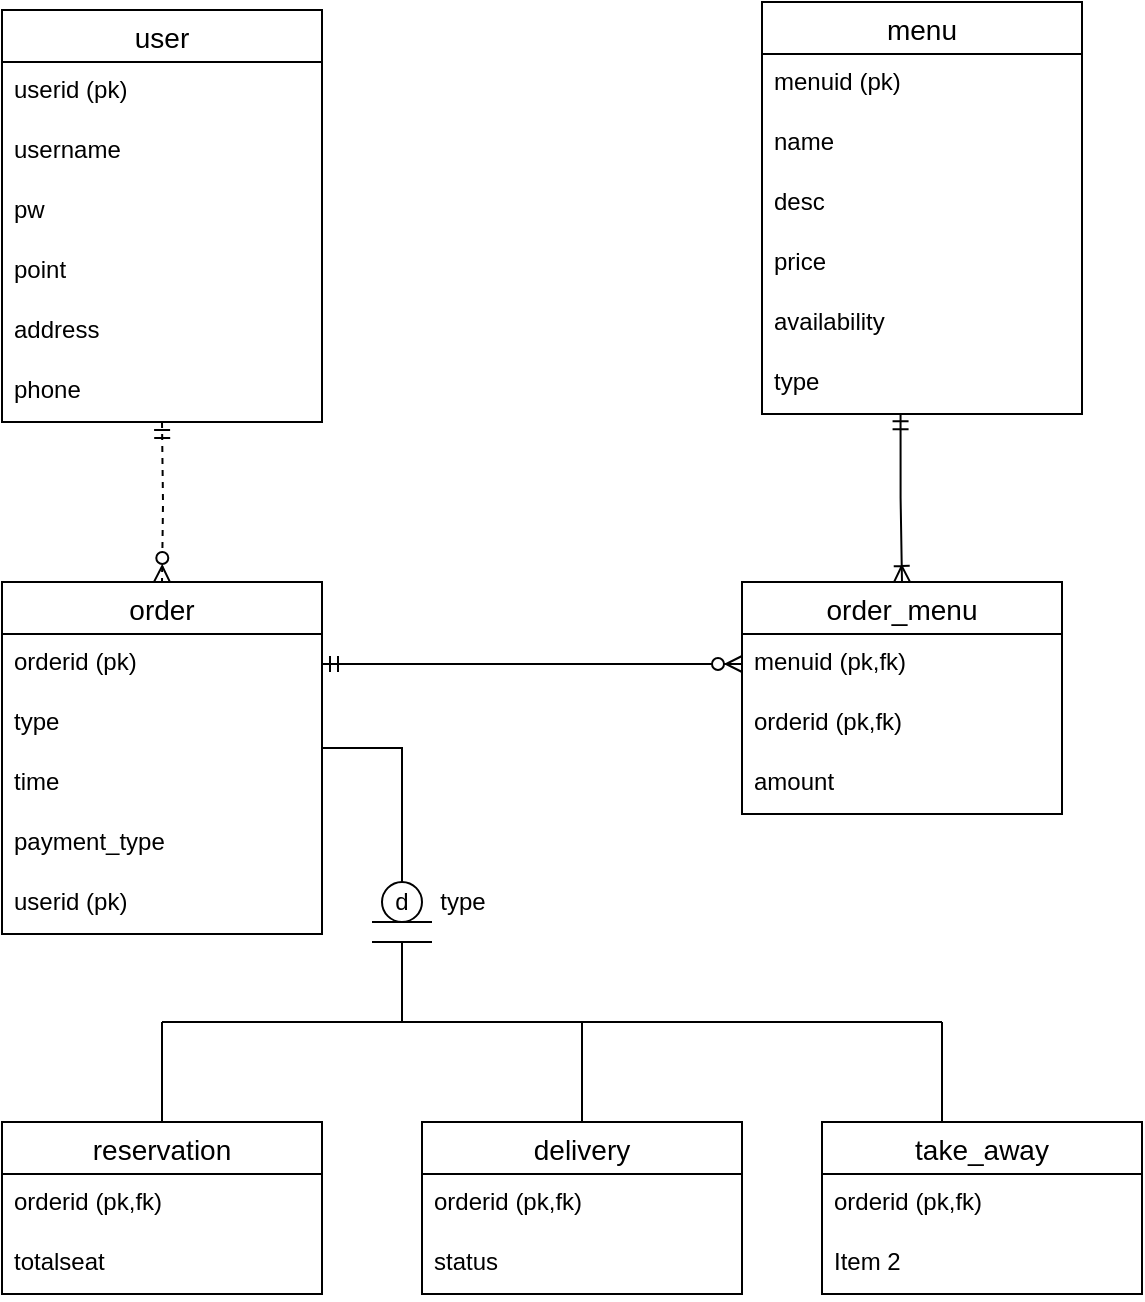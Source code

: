 <mxfile version="14.5.3" type="github">
  <diagram id="R2lEEEUBdFMjLlhIrx00" name="Page-1">
    <mxGraphModel dx="912" dy="484" grid="1" gridSize="10" guides="1" tooltips="1" connect="1" arrows="1" fold="1" page="1" pageScale="1" pageWidth="1100" pageHeight="1700" math="0" shadow="0" extFonts="Permanent Marker^https://fonts.googleapis.com/css?family=Permanent+Marker">
      <root>
        <mxCell id="0" />
        <mxCell id="1" parent="0" />
        <mxCell id="ZG8KZ2x1ncm2Nbnpb1sk-3" value="user" style="swimlane;fontStyle=0;childLayout=stackLayout;horizontal=1;startSize=26;horizontalStack=0;resizeParent=1;resizeParentMax=0;resizeLast=0;collapsible=1;marginBottom=0;align=center;fontSize=14;" parent="1" vertex="1">
          <mxGeometry x="120" y="124" width="160" height="206" as="geometry" />
        </mxCell>
        <mxCell id="ZG8KZ2x1ncm2Nbnpb1sk-4" value="userid (pk)" style="text;strokeColor=none;fillColor=none;spacingLeft=4;spacingRight=4;overflow=hidden;rotatable=0;points=[[0,0.5],[1,0.5]];portConstraint=eastwest;fontSize=12;" parent="ZG8KZ2x1ncm2Nbnpb1sk-3" vertex="1">
          <mxGeometry y="26" width="160" height="30" as="geometry" />
        </mxCell>
        <mxCell id="ZG8KZ2x1ncm2Nbnpb1sk-5" value="username" style="text;strokeColor=none;fillColor=none;spacingLeft=4;spacingRight=4;overflow=hidden;rotatable=0;points=[[0,0.5],[1,0.5]];portConstraint=eastwest;fontSize=12;" parent="ZG8KZ2x1ncm2Nbnpb1sk-3" vertex="1">
          <mxGeometry y="56" width="160" height="30" as="geometry" />
        </mxCell>
        <mxCell id="ZG8KZ2x1ncm2Nbnpb1sk-6" value="pw" style="text;strokeColor=none;fillColor=none;spacingLeft=4;spacingRight=4;overflow=hidden;rotatable=0;points=[[0,0.5],[1,0.5]];portConstraint=eastwest;fontSize=12;" parent="ZG8KZ2x1ncm2Nbnpb1sk-3" vertex="1">
          <mxGeometry y="86" width="160" height="30" as="geometry" />
        </mxCell>
        <mxCell id="ZG8KZ2x1ncm2Nbnpb1sk-7" value="point" style="text;strokeColor=none;fillColor=none;spacingLeft=4;spacingRight=4;overflow=hidden;rotatable=0;points=[[0,0.5],[1,0.5]];portConstraint=eastwest;fontSize=12;" parent="ZG8KZ2x1ncm2Nbnpb1sk-3" vertex="1">
          <mxGeometry y="116" width="160" height="30" as="geometry" />
        </mxCell>
        <mxCell id="ZG8KZ2x1ncm2Nbnpb1sk-8" value="address" style="text;strokeColor=none;fillColor=none;spacingLeft=4;spacingRight=4;overflow=hidden;rotatable=0;points=[[0,0.5],[1,0.5]];portConstraint=eastwest;fontSize=12;" parent="ZG8KZ2x1ncm2Nbnpb1sk-3" vertex="1">
          <mxGeometry y="146" width="160" height="30" as="geometry" />
        </mxCell>
        <mxCell id="ZG8KZ2x1ncm2Nbnpb1sk-9" value="phone" style="text;strokeColor=none;fillColor=none;spacingLeft=4;spacingRight=4;overflow=hidden;rotatable=0;points=[[0,0.5],[1,0.5]];portConstraint=eastwest;fontSize=12;" parent="ZG8KZ2x1ncm2Nbnpb1sk-3" vertex="1">
          <mxGeometry y="176" width="160" height="30" as="geometry" />
        </mxCell>
        <mxCell id="ZG8KZ2x1ncm2Nbnpb1sk-10" value="menu" style="swimlane;fontStyle=0;childLayout=stackLayout;horizontal=1;startSize=26;horizontalStack=0;resizeParent=1;resizeParentMax=0;resizeLast=0;collapsible=1;marginBottom=0;align=center;fontSize=14;" parent="1" vertex="1">
          <mxGeometry x="500" y="120" width="160" height="206" as="geometry" />
        </mxCell>
        <mxCell id="ZG8KZ2x1ncm2Nbnpb1sk-11" value="menuid (pk)" style="text;strokeColor=none;fillColor=none;spacingLeft=4;spacingRight=4;overflow=hidden;rotatable=0;points=[[0,0.5],[1,0.5]];portConstraint=eastwest;fontSize=12;" parent="ZG8KZ2x1ncm2Nbnpb1sk-10" vertex="1">
          <mxGeometry y="26" width="160" height="30" as="geometry" />
        </mxCell>
        <mxCell id="ZG8KZ2x1ncm2Nbnpb1sk-12" value="name" style="text;strokeColor=none;fillColor=none;spacingLeft=4;spacingRight=4;overflow=hidden;rotatable=0;points=[[0,0.5],[1,0.5]];portConstraint=eastwest;fontSize=12;" parent="ZG8KZ2x1ncm2Nbnpb1sk-10" vertex="1">
          <mxGeometry y="56" width="160" height="30" as="geometry" />
        </mxCell>
        <mxCell id="ZG8KZ2x1ncm2Nbnpb1sk-13" value="desc" style="text;strokeColor=none;fillColor=none;spacingLeft=4;spacingRight=4;overflow=hidden;rotatable=0;points=[[0,0.5],[1,0.5]];portConstraint=eastwest;fontSize=12;" parent="ZG8KZ2x1ncm2Nbnpb1sk-10" vertex="1">
          <mxGeometry y="86" width="160" height="30" as="geometry" />
        </mxCell>
        <mxCell id="ZG8KZ2x1ncm2Nbnpb1sk-14" value="price" style="text;strokeColor=none;fillColor=none;spacingLeft=4;spacingRight=4;overflow=hidden;rotatable=0;points=[[0,0.5],[1,0.5]];portConstraint=eastwest;fontSize=12;" parent="ZG8KZ2x1ncm2Nbnpb1sk-10" vertex="1">
          <mxGeometry y="116" width="160" height="30" as="geometry" />
        </mxCell>
        <mxCell id="ZG8KZ2x1ncm2Nbnpb1sk-15" value="availability" style="text;strokeColor=none;fillColor=none;spacingLeft=4;spacingRight=4;overflow=hidden;rotatable=0;points=[[0,0.5],[1,0.5]];portConstraint=eastwest;fontSize=12;" parent="ZG8KZ2x1ncm2Nbnpb1sk-10" vertex="1">
          <mxGeometry y="146" width="160" height="30" as="geometry" />
        </mxCell>
        <mxCell id="ZG8KZ2x1ncm2Nbnpb1sk-16" value="type" style="text;strokeColor=none;fillColor=none;spacingLeft=4;spacingRight=4;overflow=hidden;rotatable=0;points=[[0,0.5],[1,0.5]];portConstraint=eastwest;fontSize=12;" parent="ZG8KZ2x1ncm2Nbnpb1sk-10" vertex="1">
          <mxGeometry y="176" width="160" height="30" as="geometry" />
        </mxCell>
        <mxCell id="ZG8KZ2x1ncm2Nbnpb1sk-18" value="order" style="swimlane;fontStyle=0;childLayout=stackLayout;horizontal=1;startSize=26;horizontalStack=0;resizeParent=1;resizeParentMax=0;resizeLast=0;collapsible=1;marginBottom=0;align=center;fontSize=14;" parent="1" vertex="1">
          <mxGeometry x="120" y="410" width="160" height="176" as="geometry" />
        </mxCell>
        <mxCell id="ZG8KZ2x1ncm2Nbnpb1sk-19" value="orderid (pk)" style="text;strokeColor=none;fillColor=none;spacingLeft=4;spacingRight=4;overflow=hidden;rotatable=0;points=[[0,0.5],[1,0.5]];portConstraint=eastwest;fontSize=12;" parent="ZG8KZ2x1ncm2Nbnpb1sk-18" vertex="1">
          <mxGeometry y="26" width="160" height="30" as="geometry" />
        </mxCell>
        <mxCell id="ZG8KZ2x1ncm2Nbnpb1sk-20" value="type" style="text;strokeColor=none;fillColor=none;spacingLeft=4;spacingRight=4;overflow=hidden;rotatable=0;points=[[0,0.5],[1,0.5]];portConstraint=eastwest;fontSize=12;" parent="ZG8KZ2x1ncm2Nbnpb1sk-18" vertex="1">
          <mxGeometry y="56" width="160" height="30" as="geometry" />
        </mxCell>
        <mxCell id="sCJL1-GIY8YJM5o8A-fm-2" value="time" style="text;strokeColor=none;fillColor=none;spacingLeft=4;spacingRight=4;overflow=hidden;rotatable=0;points=[[0,0.5],[1,0.5]];portConstraint=eastwest;fontSize=12;" vertex="1" parent="ZG8KZ2x1ncm2Nbnpb1sk-18">
          <mxGeometry y="86" width="160" height="30" as="geometry" />
        </mxCell>
        <mxCell id="sCJL1-GIY8YJM5o8A-fm-3" value="payment_type" style="text;strokeColor=none;fillColor=none;spacingLeft=4;spacingRight=4;overflow=hidden;rotatable=0;points=[[0,0.5],[1,0.5]];portConstraint=eastwest;fontSize=12;" vertex="1" parent="ZG8KZ2x1ncm2Nbnpb1sk-18">
          <mxGeometry y="116" width="160" height="30" as="geometry" />
        </mxCell>
        <mxCell id="sCJL1-GIY8YJM5o8A-fm-4" value="userid (pk)" style="text;strokeColor=none;fillColor=none;spacingLeft=4;spacingRight=4;overflow=hidden;rotatable=0;points=[[0,0.5],[1,0.5]];portConstraint=eastwest;fontSize=12;" vertex="1" parent="ZG8KZ2x1ncm2Nbnpb1sk-18">
          <mxGeometry y="146" width="160" height="30" as="geometry" />
        </mxCell>
        <mxCell id="ZG8KZ2x1ncm2Nbnpb1sk-22" style="edgeStyle=orthogonalEdgeStyle;rounded=0;orthogonalLoop=1;jettySize=auto;html=1;entryX=0.5;entryY=0;entryDx=0;entryDy=0;endArrow=ERzeroToMany;endFill=1;startArrow=ERmandOne;startFill=0;dashed=1;" parent="1" target="ZG8KZ2x1ncm2Nbnpb1sk-18" edge="1">
          <mxGeometry relative="1" as="geometry">
            <mxPoint x="200" y="330" as="sourcePoint" />
          </mxGeometry>
        </mxCell>
        <mxCell id="ZG8KZ2x1ncm2Nbnpb1sk-23" value="delivery" style="swimlane;fontStyle=0;childLayout=stackLayout;horizontal=1;startSize=26;horizontalStack=0;resizeParent=1;resizeParentMax=0;resizeLast=0;collapsible=1;marginBottom=0;align=center;fontSize=14;" parent="1" vertex="1">
          <mxGeometry x="330" y="680" width="160" height="86" as="geometry" />
        </mxCell>
        <mxCell id="ZG8KZ2x1ncm2Nbnpb1sk-25" value="orderid (pk,fk)" style="text;strokeColor=none;fillColor=none;spacingLeft=4;spacingRight=4;overflow=hidden;rotatable=0;points=[[0,0.5],[1,0.5]];portConstraint=eastwest;fontSize=12;" parent="ZG8KZ2x1ncm2Nbnpb1sk-23" vertex="1">
          <mxGeometry y="26" width="160" height="30" as="geometry" />
        </mxCell>
        <mxCell id="ZG8KZ2x1ncm2Nbnpb1sk-26" value="status" style="text;strokeColor=none;fillColor=none;spacingLeft=4;spacingRight=4;overflow=hidden;rotatable=0;points=[[0,0.5],[1,0.5]];portConstraint=eastwest;fontSize=12;" parent="ZG8KZ2x1ncm2Nbnpb1sk-23" vertex="1">
          <mxGeometry y="56" width="160" height="30" as="geometry" />
        </mxCell>
        <mxCell id="ZG8KZ2x1ncm2Nbnpb1sk-27" value="reservation" style="swimlane;fontStyle=0;childLayout=stackLayout;horizontal=1;startSize=26;horizontalStack=0;resizeParent=1;resizeParentMax=0;resizeLast=0;collapsible=1;marginBottom=0;align=center;fontSize=14;" parent="1" vertex="1">
          <mxGeometry x="120" y="680" width="160" height="86" as="geometry" />
        </mxCell>
        <mxCell id="ZG8KZ2x1ncm2Nbnpb1sk-28" value="orderid (pk,fk)" style="text;strokeColor=none;fillColor=none;spacingLeft=4;spacingRight=4;overflow=hidden;rotatable=0;points=[[0,0.5],[1,0.5]];portConstraint=eastwest;fontSize=12;" parent="ZG8KZ2x1ncm2Nbnpb1sk-27" vertex="1">
          <mxGeometry y="26" width="160" height="30" as="geometry" />
        </mxCell>
        <mxCell id="ZG8KZ2x1ncm2Nbnpb1sk-30" value="totalseat" style="text;strokeColor=none;fillColor=none;spacingLeft=4;spacingRight=4;overflow=hidden;rotatable=0;points=[[0,0.5],[1,0.5]];portConstraint=eastwest;fontSize=12;" parent="ZG8KZ2x1ncm2Nbnpb1sk-27" vertex="1">
          <mxGeometry y="56" width="160" height="30" as="geometry" />
        </mxCell>
        <mxCell id="ZG8KZ2x1ncm2Nbnpb1sk-31" style="edgeStyle=orthogonalEdgeStyle;rounded=0;orthogonalLoop=1;jettySize=auto;html=1;endArrow=none;endFill=0;" parent="1" source="ZG8KZ2x1ncm2Nbnpb1sk-20" edge="1">
          <mxGeometry relative="1" as="geometry">
            <mxPoint x="320" y="560.0" as="targetPoint" />
            <Array as="points">
              <mxPoint x="320" y="493" />
            </Array>
          </mxGeometry>
        </mxCell>
        <mxCell id="ZG8KZ2x1ncm2Nbnpb1sk-35" style="edgeStyle=orthogonalEdgeStyle;rounded=0;orthogonalLoop=1;jettySize=auto;html=1;entryX=0.5;entryY=0;entryDx=0;entryDy=0;endArrow=none;endFill=0;" parent="1" target="ZG8KZ2x1ncm2Nbnpb1sk-23" edge="1">
          <mxGeometry relative="1" as="geometry">
            <mxPoint x="410" y="635" as="sourcePoint" />
            <Array as="points">
              <mxPoint x="410" y="630" />
            </Array>
          </mxGeometry>
        </mxCell>
        <mxCell id="ZG8KZ2x1ncm2Nbnpb1sk-32" value="d" style="ellipse;whiteSpace=wrap;html=1;aspect=fixed;" parent="1" vertex="1">
          <mxGeometry x="310" y="560" width="20" height="20" as="geometry" />
        </mxCell>
        <mxCell id="ZG8KZ2x1ncm2Nbnpb1sk-36" value="" style="endArrow=none;html=1;" parent="1" edge="1">
          <mxGeometry width="50" height="50" relative="1" as="geometry">
            <mxPoint x="200" y="630" as="sourcePoint" />
            <mxPoint x="320" y="630" as="targetPoint" />
          </mxGeometry>
        </mxCell>
        <mxCell id="ZG8KZ2x1ncm2Nbnpb1sk-37" value="" style="endArrow=none;html=1;exitX=0.5;exitY=0;exitDx=0;exitDy=0;" parent="1" source="ZG8KZ2x1ncm2Nbnpb1sk-27" edge="1">
          <mxGeometry width="50" height="50" relative="1" as="geometry">
            <mxPoint x="320" y="650" as="sourcePoint" />
            <mxPoint x="200" y="630" as="targetPoint" />
          </mxGeometry>
        </mxCell>
        <mxCell id="ZG8KZ2x1ncm2Nbnpb1sk-38" value="" style="endArrow=none;html=1;" parent="1" edge="1">
          <mxGeometry width="50" height="50" relative="1" as="geometry">
            <mxPoint x="305" y="590" as="sourcePoint" />
            <mxPoint x="335" y="590" as="targetPoint" />
          </mxGeometry>
        </mxCell>
        <mxCell id="ZG8KZ2x1ncm2Nbnpb1sk-39" value="" style="endArrow=none;html=1;" parent="1" edge="1">
          <mxGeometry width="50" height="50" relative="1" as="geometry">
            <mxPoint x="305" y="580" as="sourcePoint" />
            <mxPoint x="335" y="580" as="targetPoint" />
          </mxGeometry>
        </mxCell>
        <mxCell id="ZG8KZ2x1ncm2Nbnpb1sk-40" value="type" style="text;html=1;align=center;verticalAlign=middle;resizable=0;points=[];autosize=1;" parent="1" vertex="1">
          <mxGeometry x="330" y="560" width="40" height="20" as="geometry" />
        </mxCell>
        <mxCell id="ZG8KZ2x1ncm2Nbnpb1sk-41" value="order_menu" style="swimlane;fontStyle=0;childLayout=stackLayout;horizontal=1;startSize=26;horizontalStack=0;resizeParent=1;resizeParentMax=0;resizeLast=0;collapsible=1;marginBottom=0;align=center;fontSize=14;" parent="1" vertex="1">
          <mxGeometry x="490" y="410" width="160" height="116" as="geometry" />
        </mxCell>
        <mxCell id="ZG8KZ2x1ncm2Nbnpb1sk-42" value="menuid (pk,fk)" style="text;strokeColor=none;fillColor=none;spacingLeft=4;spacingRight=4;overflow=hidden;rotatable=0;points=[[0,0.5],[1,0.5]];portConstraint=eastwest;fontSize=12;" parent="ZG8KZ2x1ncm2Nbnpb1sk-41" vertex="1">
          <mxGeometry y="26" width="160" height="30" as="geometry" />
        </mxCell>
        <mxCell id="ZG8KZ2x1ncm2Nbnpb1sk-43" value="orderid (pk,fk)" style="text;strokeColor=none;fillColor=none;spacingLeft=4;spacingRight=4;overflow=hidden;rotatable=0;points=[[0,0.5],[1,0.5]];portConstraint=eastwest;fontSize=12;" parent="ZG8KZ2x1ncm2Nbnpb1sk-41" vertex="1">
          <mxGeometry y="56" width="160" height="30" as="geometry" />
        </mxCell>
        <mxCell id="ZG8KZ2x1ncm2Nbnpb1sk-44" value="amount" style="text;strokeColor=none;fillColor=none;spacingLeft=4;spacingRight=4;overflow=hidden;rotatable=0;points=[[0,0.5],[1,0.5]];portConstraint=eastwest;fontSize=12;" parent="ZG8KZ2x1ncm2Nbnpb1sk-41" vertex="1">
          <mxGeometry y="86" width="160" height="30" as="geometry" />
        </mxCell>
        <mxCell id="ZG8KZ2x1ncm2Nbnpb1sk-45" style="edgeStyle=orthogonalEdgeStyle;rounded=0;orthogonalLoop=1;jettySize=auto;html=1;exitX=1;exitY=0.5;exitDx=0;exitDy=0;startArrow=ERmandOne;startFill=0;endArrow=ERzeroToMany;endFill=1;" parent="1" source="ZG8KZ2x1ncm2Nbnpb1sk-19" target="ZG8KZ2x1ncm2Nbnpb1sk-42" edge="1">
          <mxGeometry relative="1" as="geometry" />
        </mxCell>
        <mxCell id="ZG8KZ2x1ncm2Nbnpb1sk-47" style="edgeStyle=orthogonalEdgeStyle;rounded=0;orthogonalLoop=1;jettySize=auto;html=1;exitX=0.433;exitY=0.989;exitDx=0;exitDy=0;entryX=0.5;entryY=0;entryDx=0;entryDy=0;startArrow=ERmandOne;startFill=0;endArrow=ERoneToMany;endFill=0;exitPerimeter=0;" parent="1" source="ZG8KZ2x1ncm2Nbnpb1sk-16" target="ZG8KZ2x1ncm2Nbnpb1sk-41" edge="1">
          <mxGeometry relative="1" as="geometry" />
        </mxCell>
        <mxCell id="sCJL1-GIY8YJM5o8A-fm-6" style="edgeStyle=orthogonalEdgeStyle;rounded=0;orthogonalLoop=1;jettySize=auto;html=1;endArrow=none;endFill=0;" edge="1" parent="1">
          <mxGeometry relative="1" as="geometry">
            <mxPoint x="320" y="590" as="sourcePoint" />
            <Array as="points">
              <mxPoint x="320" y="630" />
            </Array>
            <mxPoint x="590" y="630" as="targetPoint" />
          </mxGeometry>
        </mxCell>
        <mxCell id="sCJL1-GIY8YJM5o8A-fm-10" value="" style="endArrow=none;html=1;" edge="1" parent="1">
          <mxGeometry width="50" height="50" relative="1" as="geometry">
            <mxPoint x="590" y="680" as="sourcePoint" />
            <mxPoint x="590" y="630" as="targetPoint" />
          </mxGeometry>
        </mxCell>
        <mxCell id="sCJL1-GIY8YJM5o8A-fm-11" value="take_away" style="swimlane;fontStyle=0;childLayout=stackLayout;horizontal=1;startSize=26;horizontalStack=0;resizeParent=1;resizeParentMax=0;resizeLast=0;collapsible=1;marginBottom=0;align=center;fontSize=14;" vertex="1" parent="1">
          <mxGeometry x="530" y="680" width="160" height="86" as="geometry" />
        </mxCell>
        <mxCell id="sCJL1-GIY8YJM5o8A-fm-12" value="orderid (pk,fk)" style="text;strokeColor=none;fillColor=none;spacingLeft=4;spacingRight=4;overflow=hidden;rotatable=0;points=[[0,0.5],[1,0.5]];portConstraint=eastwest;fontSize=12;" vertex="1" parent="sCJL1-GIY8YJM5o8A-fm-11">
          <mxGeometry y="26" width="160" height="30" as="geometry" />
        </mxCell>
        <mxCell id="sCJL1-GIY8YJM5o8A-fm-13" value="Item 2" style="text;strokeColor=none;fillColor=none;spacingLeft=4;spacingRight=4;overflow=hidden;rotatable=0;points=[[0,0.5],[1,0.5]];portConstraint=eastwest;fontSize=12;" vertex="1" parent="sCJL1-GIY8YJM5o8A-fm-11">
          <mxGeometry y="56" width="160" height="30" as="geometry" />
        </mxCell>
      </root>
    </mxGraphModel>
  </diagram>
</mxfile>
